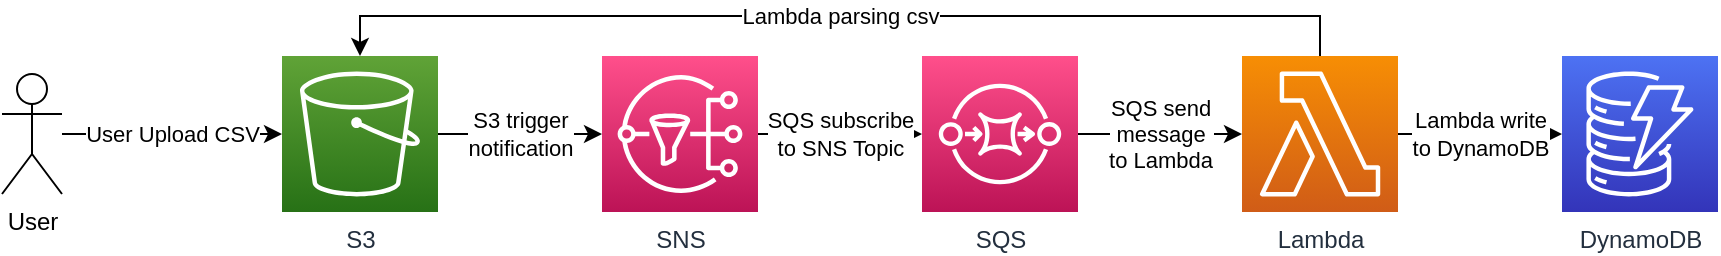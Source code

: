 <mxfile version="16.0.2" type="device"><diagram id="DBP9kXKlyqdRqOsb7Aqx" name="Page-1"><mxGraphModel dx="1051" dy="774" grid="1" gridSize="10" guides="1" tooltips="1" connect="1" arrows="1" fold="1" page="1" pageScale="1" pageWidth="1100" pageHeight="850" math="0" shadow="0"><root><mxCell id="0"/><mxCell id="1" parent="0"/><mxCell id="UAyz5x3aGknJGeoTfvzd-9" value="S3 trigger&lt;br&gt;notification" style="edgeStyle=orthogonalEdgeStyle;rounded=0;orthogonalLoop=1;jettySize=auto;html=1;" edge="1" parent="1" source="UAyz5x3aGknJGeoTfvzd-1" target="UAyz5x3aGknJGeoTfvzd-2"><mxGeometry relative="1" as="geometry"/></mxCell><mxCell id="UAyz5x3aGknJGeoTfvzd-1" value="S3" style="sketch=0;points=[[0,0,0],[0.25,0,0],[0.5,0,0],[0.75,0,0],[1,0,0],[0,1,0],[0.25,1,0],[0.5,1,0],[0.75,1,0],[1,1,0],[0,0.25,0],[0,0.5,0],[0,0.75,0],[1,0.25,0],[1,0.5,0],[1,0.75,0]];outlineConnect=0;fontColor=#232F3E;gradientColor=#60A337;gradientDirection=north;fillColor=#277116;strokeColor=#ffffff;dashed=0;verticalLabelPosition=bottom;verticalAlign=top;align=center;html=1;fontSize=12;fontStyle=0;aspect=fixed;shape=mxgraph.aws4.resourceIcon;resIcon=mxgraph.aws4.s3;" vertex="1" parent="1"><mxGeometry x="240" y="280" width="78" height="78" as="geometry"/></mxCell><mxCell id="UAyz5x3aGknJGeoTfvzd-10" value="SQS subscribe&lt;br&gt;to SNS Topic" style="edgeStyle=orthogonalEdgeStyle;rounded=0;orthogonalLoop=1;jettySize=auto;html=1;entryX=0;entryY=0.5;entryDx=0;entryDy=0;entryPerimeter=0;" edge="1" parent="1" source="UAyz5x3aGknJGeoTfvzd-2" target="UAyz5x3aGknJGeoTfvzd-3"><mxGeometry relative="1" as="geometry"/></mxCell><mxCell id="UAyz5x3aGknJGeoTfvzd-2" value="SNS" style="sketch=0;points=[[0,0,0],[0.25,0,0],[0.5,0,0],[0.75,0,0],[1,0,0],[0,1,0],[0.25,1,0],[0.5,1,0],[0.75,1,0],[1,1,0],[0,0.25,0],[0,0.5,0],[0,0.75,0],[1,0.25,0],[1,0.5,0],[1,0.75,0]];outlineConnect=0;fontColor=#232F3E;gradientColor=#FF4F8B;gradientDirection=north;fillColor=#BC1356;strokeColor=#ffffff;dashed=0;verticalLabelPosition=bottom;verticalAlign=top;align=center;html=1;fontSize=12;fontStyle=0;aspect=fixed;shape=mxgraph.aws4.resourceIcon;resIcon=mxgraph.aws4.sns;" vertex="1" parent="1"><mxGeometry x="400" y="280" width="78" height="78" as="geometry"/></mxCell><mxCell id="UAyz5x3aGknJGeoTfvzd-11" value="SQS send &lt;br&gt;message&lt;br&gt;to Lambda" style="edgeStyle=orthogonalEdgeStyle;rounded=0;orthogonalLoop=1;jettySize=auto;html=1;entryX=0;entryY=0.5;entryDx=0;entryDy=0;entryPerimeter=0;" edge="1" parent="1" source="UAyz5x3aGknJGeoTfvzd-3" target="UAyz5x3aGknJGeoTfvzd-4"><mxGeometry relative="1" as="geometry"/></mxCell><mxCell id="UAyz5x3aGknJGeoTfvzd-3" value="SQS" style="sketch=0;points=[[0,0,0],[0.25,0,0],[0.5,0,0],[0.75,0,0],[1,0,0],[0,1,0],[0.25,1,0],[0.5,1,0],[0.75,1,0],[1,1,0],[0,0.25,0],[0,0.5,0],[0,0.75,0],[1,0.25,0],[1,0.5,0],[1,0.75,0]];outlineConnect=0;fontColor=#232F3E;gradientColor=#FF4F8B;gradientDirection=north;fillColor=#BC1356;strokeColor=#ffffff;dashed=0;verticalLabelPosition=bottom;verticalAlign=top;align=center;html=1;fontSize=12;fontStyle=0;aspect=fixed;shape=mxgraph.aws4.resourceIcon;resIcon=mxgraph.aws4.sqs;" vertex="1" parent="1"><mxGeometry x="560" y="280" width="78" height="78" as="geometry"/></mxCell><mxCell id="UAyz5x3aGknJGeoTfvzd-15" value="Lambda parsing csv" style="edgeStyle=orthogonalEdgeStyle;rounded=0;orthogonalLoop=1;jettySize=auto;html=1;exitX=0.5;exitY=0;exitDx=0;exitDy=0;exitPerimeter=0;entryX=0.5;entryY=0;entryDx=0;entryDy=0;entryPerimeter=0;" edge="1" parent="1" source="UAyz5x3aGknJGeoTfvzd-4" target="UAyz5x3aGknJGeoTfvzd-1"><mxGeometry relative="1" as="geometry"><mxPoint x="280" y="200" as="targetPoint"/></mxGeometry></mxCell><mxCell id="UAyz5x3aGknJGeoTfvzd-16" value="Lambda write&lt;br&gt;to DynamoDB" style="edgeStyle=orthogonalEdgeStyle;rounded=0;orthogonalLoop=1;jettySize=auto;html=1;entryX=0;entryY=0.5;entryDx=0;entryDy=0;entryPerimeter=0;" edge="1" parent="1" source="UAyz5x3aGknJGeoTfvzd-4" target="UAyz5x3aGknJGeoTfvzd-5"><mxGeometry relative="1" as="geometry"/></mxCell><mxCell id="UAyz5x3aGknJGeoTfvzd-4" value="Lambda" style="sketch=0;points=[[0,0,0],[0.25,0,0],[0.5,0,0],[0.75,0,0],[1,0,0],[0,1,0],[0.25,1,0],[0.5,1,0],[0.75,1,0],[1,1,0],[0,0.25,0],[0,0.5,0],[0,0.75,0],[1,0.25,0],[1,0.5,0],[1,0.75,0]];outlineConnect=0;fontColor=#232F3E;gradientColor=#F78E04;gradientDirection=north;fillColor=#D05C17;strokeColor=#ffffff;dashed=0;verticalLabelPosition=bottom;verticalAlign=top;align=center;html=1;fontSize=12;fontStyle=0;aspect=fixed;shape=mxgraph.aws4.resourceIcon;resIcon=mxgraph.aws4.lambda;" vertex="1" parent="1"><mxGeometry x="720" y="280" width="78" height="78" as="geometry"/></mxCell><mxCell id="UAyz5x3aGknJGeoTfvzd-5" value="DynamoDB" style="sketch=0;points=[[0,0,0],[0.25,0,0],[0.5,0,0],[0.75,0,0],[1,0,0],[0,1,0],[0.25,1,0],[0.5,1,0],[0.75,1,0],[1,1,0],[0,0.25,0],[0,0.5,0],[0,0.75,0],[1,0.25,0],[1,0.5,0],[1,0.75,0]];outlineConnect=0;fontColor=#232F3E;gradientColor=#4D72F3;gradientDirection=north;fillColor=#3334B9;strokeColor=#ffffff;dashed=0;verticalLabelPosition=bottom;verticalAlign=top;align=center;html=1;fontSize=12;fontStyle=0;aspect=fixed;shape=mxgraph.aws4.resourceIcon;resIcon=mxgraph.aws4.dynamodb;" vertex="1" parent="1"><mxGeometry x="880" y="280" width="78" height="78" as="geometry"/></mxCell><mxCell id="UAyz5x3aGknJGeoTfvzd-7" value="User Upload CSV" style="edgeStyle=orthogonalEdgeStyle;rounded=0;orthogonalLoop=1;jettySize=auto;html=1;entryX=0;entryY=0.5;entryDx=0;entryDy=0;entryPerimeter=0;" edge="1" parent="1" source="UAyz5x3aGknJGeoTfvzd-6" target="UAyz5x3aGknJGeoTfvzd-1"><mxGeometry relative="1" as="geometry"/></mxCell><mxCell id="UAyz5x3aGknJGeoTfvzd-6" value="User" style="shape=umlActor;verticalLabelPosition=bottom;verticalAlign=top;html=1;outlineConnect=0;" vertex="1" parent="1"><mxGeometry x="100" y="289" width="30" height="60" as="geometry"/></mxCell></root></mxGraphModel></diagram></mxfile>